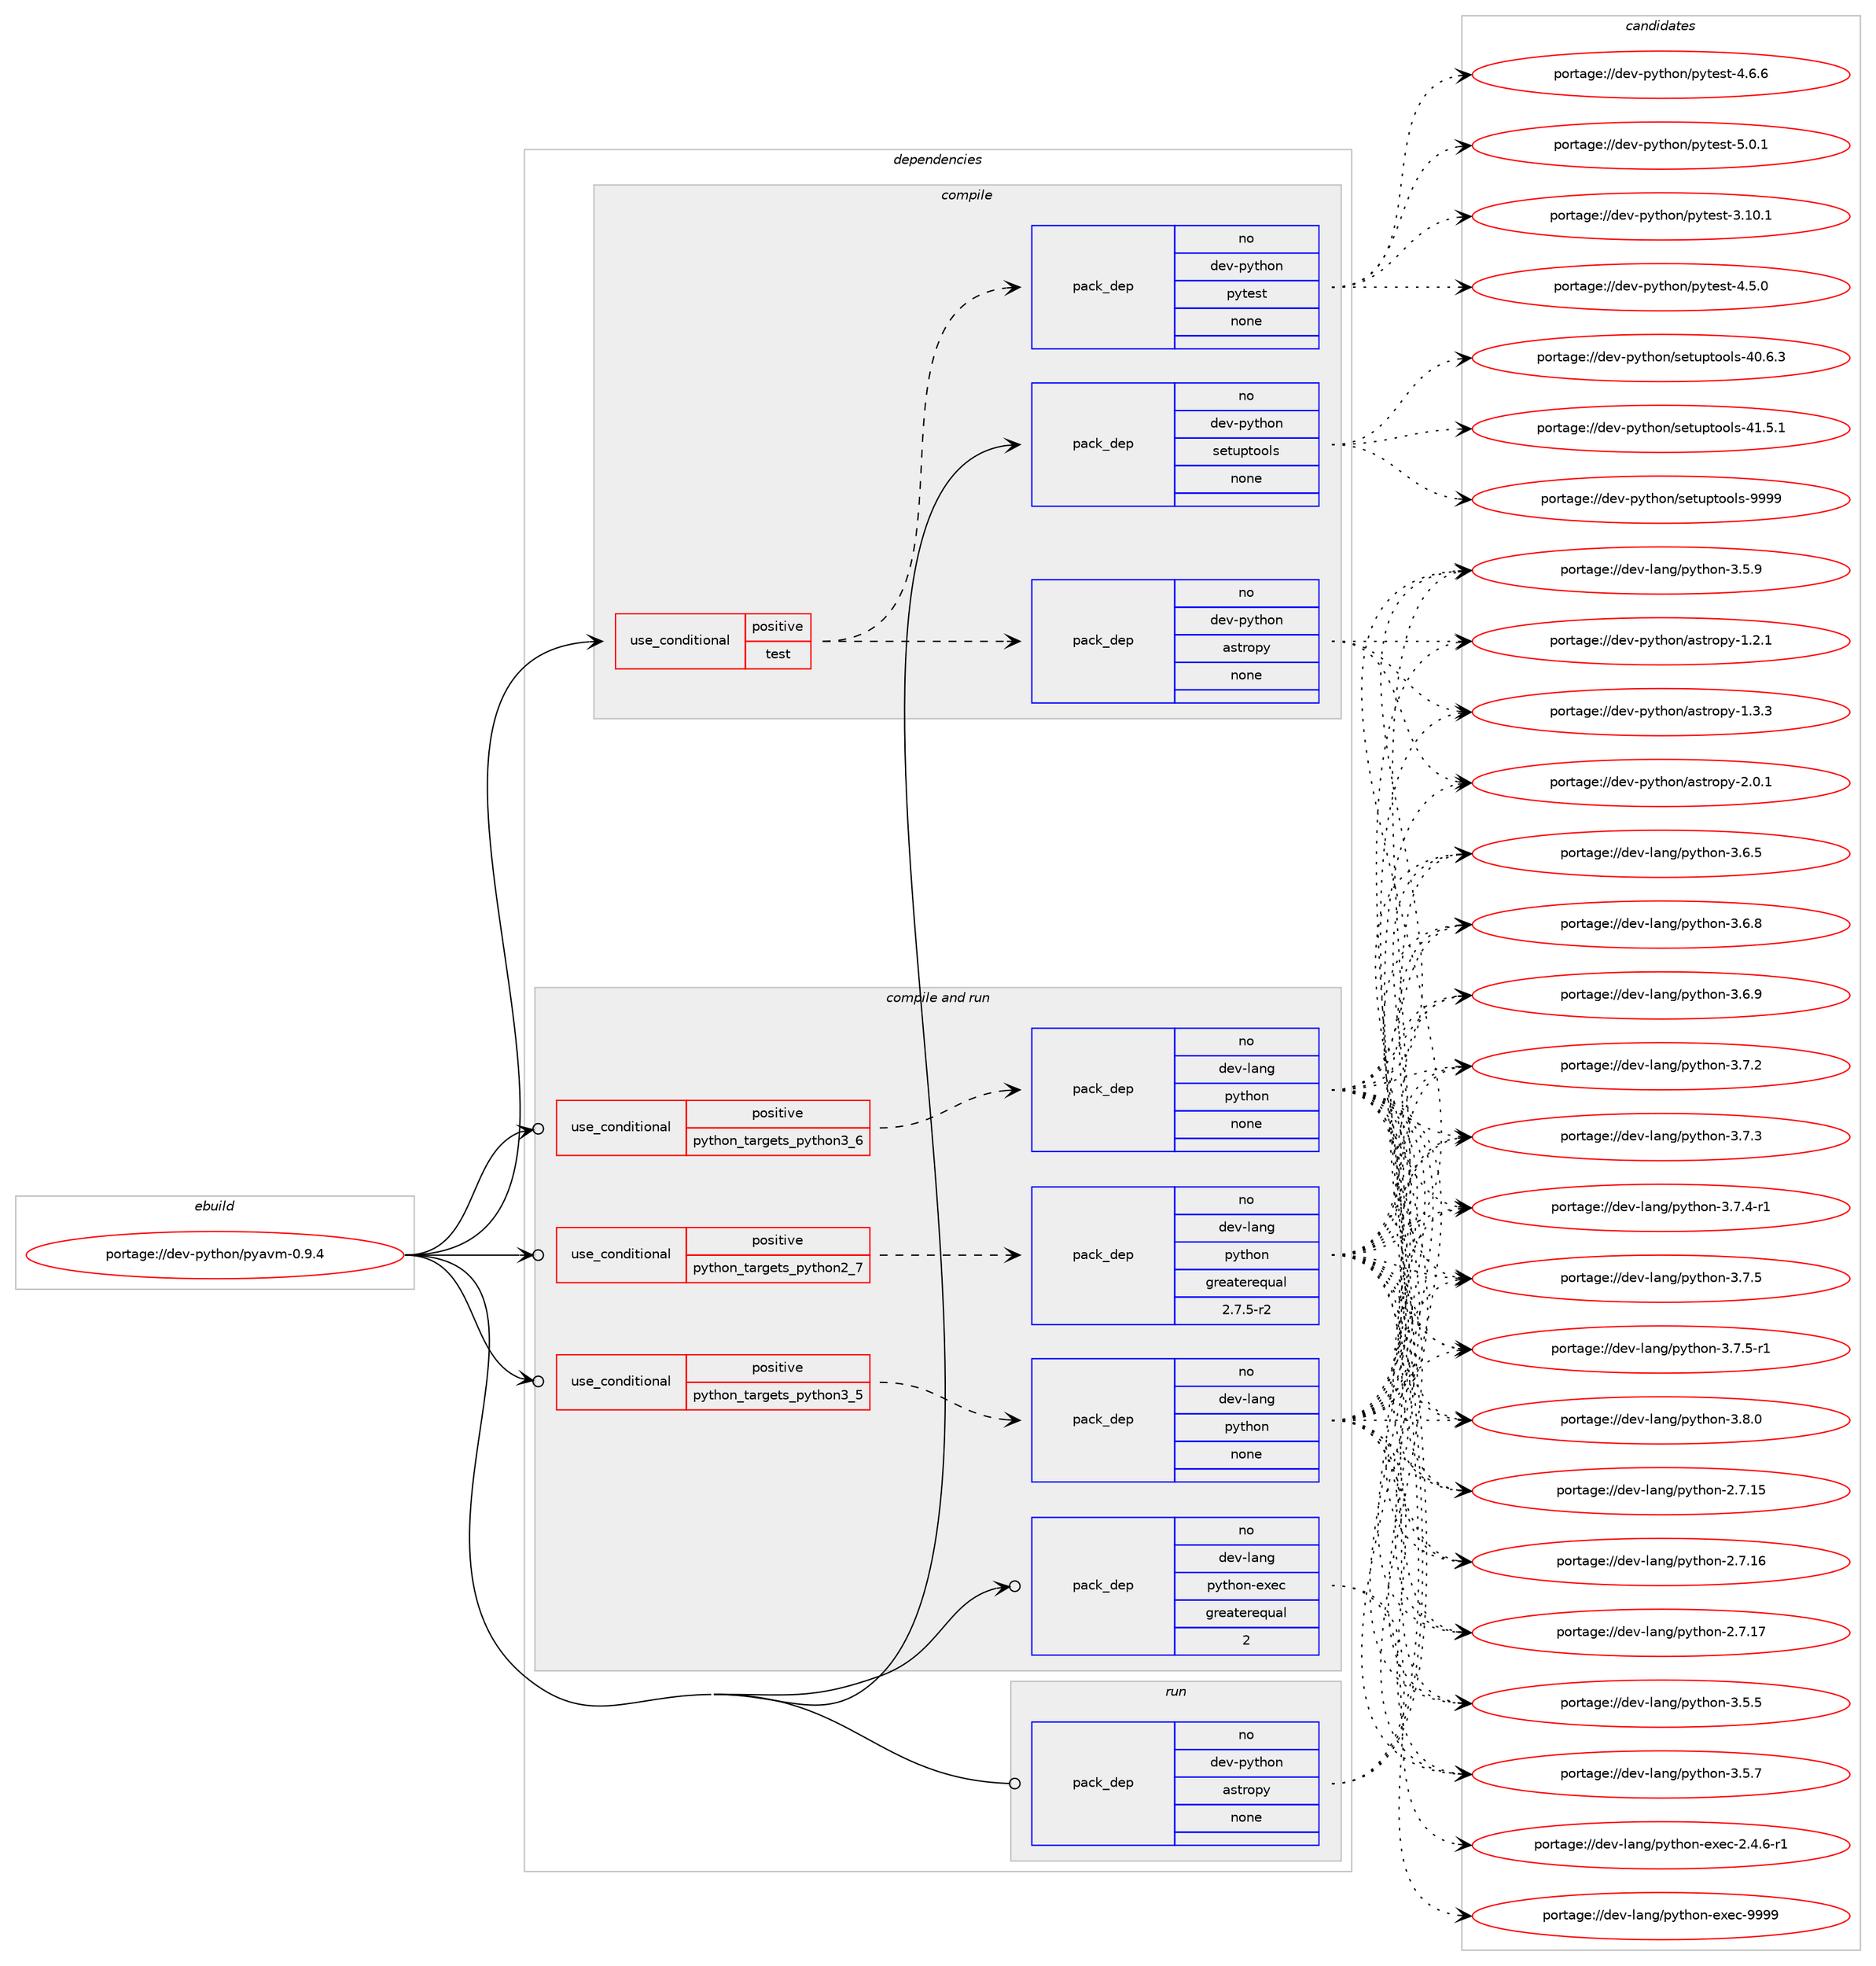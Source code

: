 digraph prolog {

# *************
# Graph options
# *************

newrank=true;
concentrate=true;
compound=true;
graph [rankdir=LR,fontname=Helvetica,fontsize=10,ranksep=1.5];#, ranksep=2.5, nodesep=0.2];
edge  [arrowhead=vee];
node  [fontname=Helvetica,fontsize=10];

# **********
# The ebuild
# **********

subgraph cluster_leftcol {
color=gray;
rank=same;
label=<<i>ebuild</i>>;
id [label="portage://dev-python/pyavm-0.9.4", color=red, width=4, href="../dev-python/pyavm-0.9.4.svg"];
}

# ****************
# The dependencies
# ****************

subgraph cluster_midcol {
color=gray;
label=<<i>dependencies</i>>;
subgraph cluster_compile {
fillcolor="#eeeeee";
style=filled;
label=<<i>compile</i>>;
subgraph cond34647 {
dependency159285 [label=<<TABLE BORDER="0" CELLBORDER="1" CELLSPACING="0" CELLPADDING="4"><TR><TD ROWSPAN="3" CELLPADDING="10">use_conditional</TD></TR><TR><TD>positive</TD></TR><TR><TD>test</TD></TR></TABLE>>, shape=none, color=red];
subgraph pack121273 {
dependency159286 [label=<<TABLE BORDER="0" CELLBORDER="1" CELLSPACING="0" CELLPADDING="4" WIDTH="220"><TR><TD ROWSPAN="6" CELLPADDING="30">pack_dep</TD></TR><TR><TD WIDTH="110">no</TD></TR><TR><TD>dev-python</TD></TR><TR><TD>astropy</TD></TR><TR><TD>none</TD></TR><TR><TD></TD></TR></TABLE>>, shape=none, color=blue];
}
dependency159285:e -> dependency159286:w [weight=20,style="dashed",arrowhead="vee"];
subgraph pack121274 {
dependency159287 [label=<<TABLE BORDER="0" CELLBORDER="1" CELLSPACING="0" CELLPADDING="4" WIDTH="220"><TR><TD ROWSPAN="6" CELLPADDING="30">pack_dep</TD></TR><TR><TD WIDTH="110">no</TD></TR><TR><TD>dev-python</TD></TR><TR><TD>pytest</TD></TR><TR><TD>none</TD></TR><TR><TD></TD></TR></TABLE>>, shape=none, color=blue];
}
dependency159285:e -> dependency159287:w [weight=20,style="dashed",arrowhead="vee"];
}
id:e -> dependency159285:w [weight=20,style="solid",arrowhead="vee"];
subgraph pack121275 {
dependency159288 [label=<<TABLE BORDER="0" CELLBORDER="1" CELLSPACING="0" CELLPADDING="4" WIDTH="220"><TR><TD ROWSPAN="6" CELLPADDING="30">pack_dep</TD></TR><TR><TD WIDTH="110">no</TD></TR><TR><TD>dev-python</TD></TR><TR><TD>setuptools</TD></TR><TR><TD>none</TD></TR><TR><TD></TD></TR></TABLE>>, shape=none, color=blue];
}
id:e -> dependency159288:w [weight=20,style="solid",arrowhead="vee"];
}
subgraph cluster_compileandrun {
fillcolor="#eeeeee";
style=filled;
label=<<i>compile and run</i>>;
subgraph cond34648 {
dependency159289 [label=<<TABLE BORDER="0" CELLBORDER="1" CELLSPACING="0" CELLPADDING="4"><TR><TD ROWSPAN="3" CELLPADDING="10">use_conditional</TD></TR><TR><TD>positive</TD></TR><TR><TD>python_targets_python2_7</TD></TR></TABLE>>, shape=none, color=red];
subgraph pack121276 {
dependency159290 [label=<<TABLE BORDER="0" CELLBORDER="1" CELLSPACING="0" CELLPADDING="4" WIDTH="220"><TR><TD ROWSPAN="6" CELLPADDING="30">pack_dep</TD></TR><TR><TD WIDTH="110">no</TD></TR><TR><TD>dev-lang</TD></TR><TR><TD>python</TD></TR><TR><TD>greaterequal</TD></TR><TR><TD>2.7.5-r2</TD></TR></TABLE>>, shape=none, color=blue];
}
dependency159289:e -> dependency159290:w [weight=20,style="dashed",arrowhead="vee"];
}
id:e -> dependency159289:w [weight=20,style="solid",arrowhead="odotvee"];
subgraph cond34649 {
dependency159291 [label=<<TABLE BORDER="0" CELLBORDER="1" CELLSPACING="0" CELLPADDING="4"><TR><TD ROWSPAN="3" CELLPADDING="10">use_conditional</TD></TR><TR><TD>positive</TD></TR><TR><TD>python_targets_python3_5</TD></TR></TABLE>>, shape=none, color=red];
subgraph pack121277 {
dependency159292 [label=<<TABLE BORDER="0" CELLBORDER="1" CELLSPACING="0" CELLPADDING="4" WIDTH="220"><TR><TD ROWSPAN="6" CELLPADDING="30">pack_dep</TD></TR><TR><TD WIDTH="110">no</TD></TR><TR><TD>dev-lang</TD></TR><TR><TD>python</TD></TR><TR><TD>none</TD></TR><TR><TD></TD></TR></TABLE>>, shape=none, color=blue];
}
dependency159291:e -> dependency159292:w [weight=20,style="dashed",arrowhead="vee"];
}
id:e -> dependency159291:w [weight=20,style="solid",arrowhead="odotvee"];
subgraph cond34650 {
dependency159293 [label=<<TABLE BORDER="0" CELLBORDER="1" CELLSPACING="0" CELLPADDING="4"><TR><TD ROWSPAN="3" CELLPADDING="10">use_conditional</TD></TR><TR><TD>positive</TD></TR><TR><TD>python_targets_python3_6</TD></TR></TABLE>>, shape=none, color=red];
subgraph pack121278 {
dependency159294 [label=<<TABLE BORDER="0" CELLBORDER="1" CELLSPACING="0" CELLPADDING="4" WIDTH="220"><TR><TD ROWSPAN="6" CELLPADDING="30">pack_dep</TD></TR><TR><TD WIDTH="110">no</TD></TR><TR><TD>dev-lang</TD></TR><TR><TD>python</TD></TR><TR><TD>none</TD></TR><TR><TD></TD></TR></TABLE>>, shape=none, color=blue];
}
dependency159293:e -> dependency159294:w [weight=20,style="dashed",arrowhead="vee"];
}
id:e -> dependency159293:w [weight=20,style="solid",arrowhead="odotvee"];
subgraph pack121279 {
dependency159295 [label=<<TABLE BORDER="0" CELLBORDER="1" CELLSPACING="0" CELLPADDING="4" WIDTH="220"><TR><TD ROWSPAN="6" CELLPADDING="30">pack_dep</TD></TR><TR><TD WIDTH="110">no</TD></TR><TR><TD>dev-lang</TD></TR><TR><TD>python-exec</TD></TR><TR><TD>greaterequal</TD></TR><TR><TD>2</TD></TR></TABLE>>, shape=none, color=blue];
}
id:e -> dependency159295:w [weight=20,style="solid",arrowhead="odotvee"];
}
subgraph cluster_run {
fillcolor="#eeeeee";
style=filled;
label=<<i>run</i>>;
subgraph pack121280 {
dependency159296 [label=<<TABLE BORDER="0" CELLBORDER="1" CELLSPACING="0" CELLPADDING="4" WIDTH="220"><TR><TD ROWSPAN="6" CELLPADDING="30">pack_dep</TD></TR><TR><TD WIDTH="110">no</TD></TR><TR><TD>dev-python</TD></TR><TR><TD>astropy</TD></TR><TR><TD>none</TD></TR><TR><TD></TD></TR></TABLE>>, shape=none, color=blue];
}
id:e -> dependency159296:w [weight=20,style="solid",arrowhead="odot"];
}
}

# **************
# The candidates
# **************

subgraph cluster_choices {
rank=same;
color=gray;
label=<<i>candidates</i>>;

subgraph choice121273 {
color=black;
nodesep=1;
choiceportage100101118451121211161041111104797115116114111112121454946504649 [label="portage://dev-python/astropy-1.2.1", color=red, width=4,href="../dev-python/astropy-1.2.1.svg"];
choiceportage100101118451121211161041111104797115116114111112121454946514651 [label="portage://dev-python/astropy-1.3.3", color=red, width=4,href="../dev-python/astropy-1.3.3.svg"];
choiceportage100101118451121211161041111104797115116114111112121455046484649 [label="portage://dev-python/astropy-2.0.1", color=red, width=4,href="../dev-python/astropy-2.0.1.svg"];
dependency159286:e -> choiceportage100101118451121211161041111104797115116114111112121454946504649:w [style=dotted,weight="100"];
dependency159286:e -> choiceportage100101118451121211161041111104797115116114111112121454946514651:w [style=dotted,weight="100"];
dependency159286:e -> choiceportage100101118451121211161041111104797115116114111112121455046484649:w [style=dotted,weight="100"];
}
subgraph choice121274 {
color=black;
nodesep=1;
choiceportage100101118451121211161041111104711212111610111511645514649484649 [label="portage://dev-python/pytest-3.10.1", color=red, width=4,href="../dev-python/pytest-3.10.1.svg"];
choiceportage1001011184511212111610411111047112121116101115116455246534648 [label="portage://dev-python/pytest-4.5.0", color=red, width=4,href="../dev-python/pytest-4.5.0.svg"];
choiceportage1001011184511212111610411111047112121116101115116455246544654 [label="portage://dev-python/pytest-4.6.6", color=red, width=4,href="../dev-python/pytest-4.6.6.svg"];
choiceportage1001011184511212111610411111047112121116101115116455346484649 [label="portage://dev-python/pytest-5.0.1", color=red, width=4,href="../dev-python/pytest-5.0.1.svg"];
dependency159287:e -> choiceportage100101118451121211161041111104711212111610111511645514649484649:w [style=dotted,weight="100"];
dependency159287:e -> choiceportage1001011184511212111610411111047112121116101115116455246534648:w [style=dotted,weight="100"];
dependency159287:e -> choiceportage1001011184511212111610411111047112121116101115116455246544654:w [style=dotted,weight="100"];
dependency159287:e -> choiceportage1001011184511212111610411111047112121116101115116455346484649:w [style=dotted,weight="100"];
}
subgraph choice121275 {
color=black;
nodesep=1;
choiceportage100101118451121211161041111104711510111611711211611111110811545524846544651 [label="portage://dev-python/setuptools-40.6.3", color=red, width=4,href="../dev-python/setuptools-40.6.3.svg"];
choiceportage100101118451121211161041111104711510111611711211611111110811545524946534649 [label="portage://dev-python/setuptools-41.5.1", color=red, width=4,href="../dev-python/setuptools-41.5.1.svg"];
choiceportage10010111845112121116104111110471151011161171121161111111081154557575757 [label="portage://dev-python/setuptools-9999", color=red, width=4,href="../dev-python/setuptools-9999.svg"];
dependency159288:e -> choiceportage100101118451121211161041111104711510111611711211611111110811545524846544651:w [style=dotted,weight="100"];
dependency159288:e -> choiceportage100101118451121211161041111104711510111611711211611111110811545524946534649:w [style=dotted,weight="100"];
dependency159288:e -> choiceportage10010111845112121116104111110471151011161171121161111111081154557575757:w [style=dotted,weight="100"];
}
subgraph choice121276 {
color=black;
nodesep=1;
choiceportage10010111845108971101034711212111610411111045504655464953 [label="portage://dev-lang/python-2.7.15", color=red, width=4,href="../dev-lang/python-2.7.15.svg"];
choiceportage10010111845108971101034711212111610411111045504655464954 [label="portage://dev-lang/python-2.7.16", color=red, width=4,href="../dev-lang/python-2.7.16.svg"];
choiceportage10010111845108971101034711212111610411111045504655464955 [label="portage://dev-lang/python-2.7.17", color=red, width=4,href="../dev-lang/python-2.7.17.svg"];
choiceportage100101118451089711010347112121116104111110455146534653 [label="portage://dev-lang/python-3.5.5", color=red, width=4,href="../dev-lang/python-3.5.5.svg"];
choiceportage100101118451089711010347112121116104111110455146534655 [label="portage://dev-lang/python-3.5.7", color=red, width=4,href="../dev-lang/python-3.5.7.svg"];
choiceportage100101118451089711010347112121116104111110455146534657 [label="portage://dev-lang/python-3.5.9", color=red, width=4,href="../dev-lang/python-3.5.9.svg"];
choiceportage100101118451089711010347112121116104111110455146544653 [label="portage://dev-lang/python-3.6.5", color=red, width=4,href="../dev-lang/python-3.6.5.svg"];
choiceportage100101118451089711010347112121116104111110455146544656 [label="portage://dev-lang/python-3.6.8", color=red, width=4,href="../dev-lang/python-3.6.8.svg"];
choiceportage100101118451089711010347112121116104111110455146544657 [label="portage://dev-lang/python-3.6.9", color=red, width=4,href="../dev-lang/python-3.6.9.svg"];
choiceportage100101118451089711010347112121116104111110455146554650 [label="portage://dev-lang/python-3.7.2", color=red, width=4,href="../dev-lang/python-3.7.2.svg"];
choiceportage100101118451089711010347112121116104111110455146554651 [label="portage://dev-lang/python-3.7.3", color=red, width=4,href="../dev-lang/python-3.7.3.svg"];
choiceportage1001011184510897110103471121211161041111104551465546524511449 [label="portage://dev-lang/python-3.7.4-r1", color=red, width=4,href="../dev-lang/python-3.7.4-r1.svg"];
choiceportage100101118451089711010347112121116104111110455146554653 [label="portage://dev-lang/python-3.7.5", color=red, width=4,href="../dev-lang/python-3.7.5.svg"];
choiceportage1001011184510897110103471121211161041111104551465546534511449 [label="portage://dev-lang/python-3.7.5-r1", color=red, width=4,href="../dev-lang/python-3.7.5-r1.svg"];
choiceportage100101118451089711010347112121116104111110455146564648 [label="portage://dev-lang/python-3.8.0", color=red, width=4,href="../dev-lang/python-3.8.0.svg"];
dependency159290:e -> choiceportage10010111845108971101034711212111610411111045504655464953:w [style=dotted,weight="100"];
dependency159290:e -> choiceportage10010111845108971101034711212111610411111045504655464954:w [style=dotted,weight="100"];
dependency159290:e -> choiceportage10010111845108971101034711212111610411111045504655464955:w [style=dotted,weight="100"];
dependency159290:e -> choiceportage100101118451089711010347112121116104111110455146534653:w [style=dotted,weight="100"];
dependency159290:e -> choiceportage100101118451089711010347112121116104111110455146534655:w [style=dotted,weight="100"];
dependency159290:e -> choiceportage100101118451089711010347112121116104111110455146534657:w [style=dotted,weight="100"];
dependency159290:e -> choiceportage100101118451089711010347112121116104111110455146544653:w [style=dotted,weight="100"];
dependency159290:e -> choiceportage100101118451089711010347112121116104111110455146544656:w [style=dotted,weight="100"];
dependency159290:e -> choiceportage100101118451089711010347112121116104111110455146544657:w [style=dotted,weight="100"];
dependency159290:e -> choiceportage100101118451089711010347112121116104111110455146554650:w [style=dotted,weight="100"];
dependency159290:e -> choiceportage100101118451089711010347112121116104111110455146554651:w [style=dotted,weight="100"];
dependency159290:e -> choiceportage1001011184510897110103471121211161041111104551465546524511449:w [style=dotted,weight="100"];
dependency159290:e -> choiceportage100101118451089711010347112121116104111110455146554653:w [style=dotted,weight="100"];
dependency159290:e -> choiceportage1001011184510897110103471121211161041111104551465546534511449:w [style=dotted,weight="100"];
dependency159290:e -> choiceportage100101118451089711010347112121116104111110455146564648:w [style=dotted,weight="100"];
}
subgraph choice121277 {
color=black;
nodesep=1;
choiceportage10010111845108971101034711212111610411111045504655464953 [label="portage://dev-lang/python-2.7.15", color=red, width=4,href="../dev-lang/python-2.7.15.svg"];
choiceportage10010111845108971101034711212111610411111045504655464954 [label="portage://dev-lang/python-2.7.16", color=red, width=4,href="../dev-lang/python-2.7.16.svg"];
choiceportage10010111845108971101034711212111610411111045504655464955 [label="portage://dev-lang/python-2.7.17", color=red, width=4,href="../dev-lang/python-2.7.17.svg"];
choiceportage100101118451089711010347112121116104111110455146534653 [label="portage://dev-lang/python-3.5.5", color=red, width=4,href="../dev-lang/python-3.5.5.svg"];
choiceportage100101118451089711010347112121116104111110455146534655 [label="portage://dev-lang/python-3.5.7", color=red, width=4,href="../dev-lang/python-3.5.7.svg"];
choiceportage100101118451089711010347112121116104111110455146534657 [label="portage://dev-lang/python-3.5.9", color=red, width=4,href="../dev-lang/python-3.5.9.svg"];
choiceportage100101118451089711010347112121116104111110455146544653 [label="portage://dev-lang/python-3.6.5", color=red, width=4,href="../dev-lang/python-3.6.5.svg"];
choiceportage100101118451089711010347112121116104111110455146544656 [label="portage://dev-lang/python-3.6.8", color=red, width=4,href="../dev-lang/python-3.6.8.svg"];
choiceportage100101118451089711010347112121116104111110455146544657 [label="portage://dev-lang/python-3.6.9", color=red, width=4,href="../dev-lang/python-3.6.9.svg"];
choiceportage100101118451089711010347112121116104111110455146554650 [label="portage://dev-lang/python-3.7.2", color=red, width=4,href="../dev-lang/python-3.7.2.svg"];
choiceportage100101118451089711010347112121116104111110455146554651 [label="portage://dev-lang/python-3.7.3", color=red, width=4,href="../dev-lang/python-3.7.3.svg"];
choiceportage1001011184510897110103471121211161041111104551465546524511449 [label="portage://dev-lang/python-3.7.4-r1", color=red, width=4,href="../dev-lang/python-3.7.4-r1.svg"];
choiceportage100101118451089711010347112121116104111110455146554653 [label="portage://dev-lang/python-3.7.5", color=red, width=4,href="../dev-lang/python-3.7.5.svg"];
choiceportage1001011184510897110103471121211161041111104551465546534511449 [label="portage://dev-lang/python-3.7.5-r1", color=red, width=4,href="../dev-lang/python-3.7.5-r1.svg"];
choiceportage100101118451089711010347112121116104111110455146564648 [label="portage://dev-lang/python-3.8.0", color=red, width=4,href="../dev-lang/python-3.8.0.svg"];
dependency159292:e -> choiceportage10010111845108971101034711212111610411111045504655464953:w [style=dotted,weight="100"];
dependency159292:e -> choiceportage10010111845108971101034711212111610411111045504655464954:w [style=dotted,weight="100"];
dependency159292:e -> choiceportage10010111845108971101034711212111610411111045504655464955:w [style=dotted,weight="100"];
dependency159292:e -> choiceportage100101118451089711010347112121116104111110455146534653:w [style=dotted,weight="100"];
dependency159292:e -> choiceportage100101118451089711010347112121116104111110455146534655:w [style=dotted,weight="100"];
dependency159292:e -> choiceportage100101118451089711010347112121116104111110455146534657:w [style=dotted,weight="100"];
dependency159292:e -> choiceportage100101118451089711010347112121116104111110455146544653:w [style=dotted,weight="100"];
dependency159292:e -> choiceportage100101118451089711010347112121116104111110455146544656:w [style=dotted,weight="100"];
dependency159292:e -> choiceportage100101118451089711010347112121116104111110455146544657:w [style=dotted,weight="100"];
dependency159292:e -> choiceportage100101118451089711010347112121116104111110455146554650:w [style=dotted,weight="100"];
dependency159292:e -> choiceportage100101118451089711010347112121116104111110455146554651:w [style=dotted,weight="100"];
dependency159292:e -> choiceportage1001011184510897110103471121211161041111104551465546524511449:w [style=dotted,weight="100"];
dependency159292:e -> choiceportage100101118451089711010347112121116104111110455146554653:w [style=dotted,weight="100"];
dependency159292:e -> choiceportage1001011184510897110103471121211161041111104551465546534511449:w [style=dotted,weight="100"];
dependency159292:e -> choiceportage100101118451089711010347112121116104111110455146564648:w [style=dotted,weight="100"];
}
subgraph choice121278 {
color=black;
nodesep=1;
choiceportage10010111845108971101034711212111610411111045504655464953 [label="portage://dev-lang/python-2.7.15", color=red, width=4,href="../dev-lang/python-2.7.15.svg"];
choiceportage10010111845108971101034711212111610411111045504655464954 [label="portage://dev-lang/python-2.7.16", color=red, width=4,href="../dev-lang/python-2.7.16.svg"];
choiceportage10010111845108971101034711212111610411111045504655464955 [label="portage://dev-lang/python-2.7.17", color=red, width=4,href="../dev-lang/python-2.7.17.svg"];
choiceportage100101118451089711010347112121116104111110455146534653 [label="portage://dev-lang/python-3.5.5", color=red, width=4,href="../dev-lang/python-3.5.5.svg"];
choiceportage100101118451089711010347112121116104111110455146534655 [label="portage://dev-lang/python-3.5.7", color=red, width=4,href="../dev-lang/python-3.5.7.svg"];
choiceportage100101118451089711010347112121116104111110455146534657 [label="portage://dev-lang/python-3.5.9", color=red, width=4,href="../dev-lang/python-3.5.9.svg"];
choiceportage100101118451089711010347112121116104111110455146544653 [label="portage://dev-lang/python-3.6.5", color=red, width=4,href="../dev-lang/python-3.6.5.svg"];
choiceportage100101118451089711010347112121116104111110455146544656 [label="portage://dev-lang/python-3.6.8", color=red, width=4,href="../dev-lang/python-3.6.8.svg"];
choiceportage100101118451089711010347112121116104111110455146544657 [label="portage://dev-lang/python-3.6.9", color=red, width=4,href="../dev-lang/python-3.6.9.svg"];
choiceportage100101118451089711010347112121116104111110455146554650 [label="portage://dev-lang/python-3.7.2", color=red, width=4,href="../dev-lang/python-3.7.2.svg"];
choiceportage100101118451089711010347112121116104111110455146554651 [label="portage://dev-lang/python-3.7.3", color=red, width=4,href="../dev-lang/python-3.7.3.svg"];
choiceportage1001011184510897110103471121211161041111104551465546524511449 [label="portage://dev-lang/python-3.7.4-r1", color=red, width=4,href="../dev-lang/python-3.7.4-r1.svg"];
choiceportage100101118451089711010347112121116104111110455146554653 [label="portage://dev-lang/python-3.7.5", color=red, width=4,href="../dev-lang/python-3.7.5.svg"];
choiceportage1001011184510897110103471121211161041111104551465546534511449 [label="portage://dev-lang/python-3.7.5-r1", color=red, width=4,href="../dev-lang/python-3.7.5-r1.svg"];
choiceportage100101118451089711010347112121116104111110455146564648 [label="portage://dev-lang/python-3.8.0", color=red, width=4,href="../dev-lang/python-3.8.0.svg"];
dependency159294:e -> choiceportage10010111845108971101034711212111610411111045504655464953:w [style=dotted,weight="100"];
dependency159294:e -> choiceportage10010111845108971101034711212111610411111045504655464954:w [style=dotted,weight="100"];
dependency159294:e -> choiceportage10010111845108971101034711212111610411111045504655464955:w [style=dotted,weight="100"];
dependency159294:e -> choiceportage100101118451089711010347112121116104111110455146534653:w [style=dotted,weight="100"];
dependency159294:e -> choiceportage100101118451089711010347112121116104111110455146534655:w [style=dotted,weight="100"];
dependency159294:e -> choiceportage100101118451089711010347112121116104111110455146534657:w [style=dotted,weight="100"];
dependency159294:e -> choiceportage100101118451089711010347112121116104111110455146544653:w [style=dotted,weight="100"];
dependency159294:e -> choiceportage100101118451089711010347112121116104111110455146544656:w [style=dotted,weight="100"];
dependency159294:e -> choiceportage100101118451089711010347112121116104111110455146544657:w [style=dotted,weight="100"];
dependency159294:e -> choiceportage100101118451089711010347112121116104111110455146554650:w [style=dotted,weight="100"];
dependency159294:e -> choiceportage100101118451089711010347112121116104111110455146554651:w [style=dotted,weight="100"];
dependency159294:e -> choiceportage1001011184510897110103471121211161041111104551465546524511449:w [style=dotted,weight="100"];
dependency159294:e -> choiceportage100101118451089711010347112121116104111110455146554653:w [style=dotted,weight="100"];
dependency159294:e -> choiceportage1001011184510897110103471121211161041111104551465546534511449:w [style=dotted,weight="100"];
dependency159294:e -> choiceportage100101118451089711010347112121116104111110455146564648:w [style=dotted,weight="100"];
}
subgraph choice121279 {
color=black;
nodesep=1;
choiceportage10010111845108971101034711212111610411111045101120101994550465246544511449 [label="portage://dev-lang/python-exec-2.4.6-r1", color=red, width=4,href="../dev-lang/python-exec-2.4.6-r1.svg"];
choiceportage10010111845108971101034711212111610411111045101120101994557575757 [label="portage://dev-lang/python-exec-9999", color=red, width=4,href="../dev-lang/python-exec-9999.svg"];
dependency159295:e -> choiceportage10010111845108971101034711212111610411111045101120101994550465246544511449:w [style=dotted,weight="100"];
dependency159295:e -> choiceportage10010111845108971101034711212111610411111045101120101994557575757:w [style=dotted,weight="100"];
}
subgraph choice121280 {
color=black;
nodesep=1;
choiceportage100101118451121211161041111104797115116114111112121454946504649 [label="portage://dev-python/astropy-1.2.1", color=red, width=4,href="../dev-python/astropy-1.2.1.svg"];
choiceportage100101118451121211161041111104797115116114111112121454946514651 [label="portage://dev-python/astropy-1.3.3", color=red, width=4,href="../dev-python/astropy-1.3.3.svg"];
choiceportage100101118451121211161041111104797115116114111112121455046484649 [label="portage://dev-python/astropy-2.0.1", color=red, width=4,href="../dev-python/astropy-2.0.1.svg"];
dependency159296:e -> choiceportage100101118451121211161041111104797115116114111112121454946504649:w [style=dotted,weight="100"];
dependency159296:e -> choiceportage100101118451121211161041111104797115116114111112121454946514651:w [style=dotted,weight="100"];
dependency159296:e -> choiceportage100101118451121211161041111104797115116114111112121455046484649:w [style=dotted,weight="100"];
}
}

}
